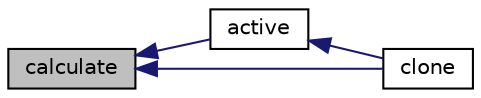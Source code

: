 digraph "calculate"
{
  bgcolor="transparent";
  edge [fontname="Helvetica",fontsize="10",labelfontname="Helvetica",labelfontsize="10"];
  node [fontname="Helvetica",fontsize="10",shape=record];
  rankdir="LR";
  Node28 [label="calculate",height=0.2,width=0.4,color="black", fillcolor="grey75", style="filled", fontcolor="black"];
  Node28 -> Node29 [dir="back",color="midnightblue",fontsize="10",style="solid",fontname="Helvetica"];
  Node29 [label="active",height=0.2,width=0.4,color="black",URL="$a25453.html#ad9735e23cb0888fb98e1c5893aecff7e",tooltip="Flag to indicate whether model activates phase change model. "];
  Node29 -> Node30 [dir="back",color="midnightblue",fontsize="10",style="solid",fontname="Helvetica"];
  Node30 [label="clone",height=0.2,width=0.4,color="black",URL="$a25453.html#a6d7553cfba31357b94c3905bdc0bf58c",tooltip="Construct and return a clone. "];
  Node28 -> Node30 [dir="back",color="midnightblue",fontsize="10",style="solid",fontname="Helvetica"];
}
